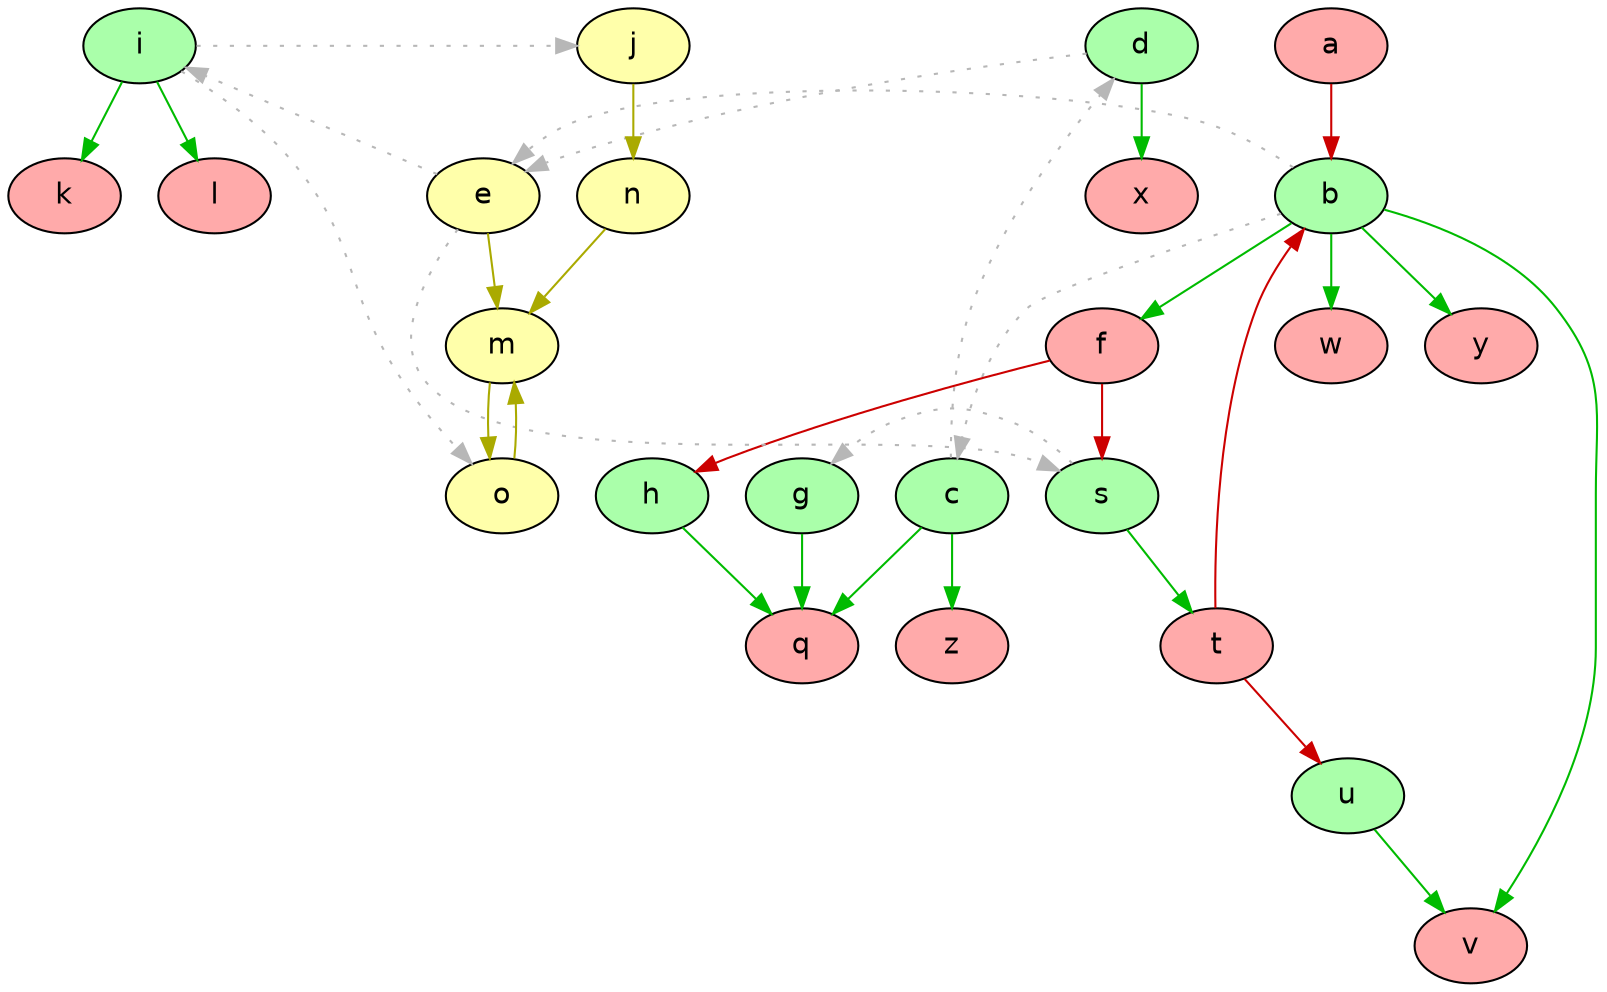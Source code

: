 digraph G {
  rankdir="TB"
  node [shape=oval style=filled fontname=Helvetica fontsize=14]
  node [fillcolor="#AAFFAA" fontcolor="#000000"] b c d s g h i u
  node [fillcolor="#FFAAAA" fontcolor="#000000"] a t f k l q v w x y z
  node [fillcolor="#FFFFAA" fontcolor="#000000"] e j m o n
  edge [dir=forward color="#CC0000" style="solid"]
        "a" -> "b" 
        "t" -> "b" 
        "f" -> "h" 
        "f" -> "s" 
        "t" -> "u" 
  edge [dir=forward color="#00BB00" style="solid"]
        "b" -> "f" 
        "i" -> "k" 
        "i" -> "l" 
        "g" -> "q" 
        "h" -> "q" 
        "c" -> "q" 
        "s" -> "t" 
        "b" -> "v" 
        "u" -> "v" 
        "b" -> "w" 
        "d" -> "x" 
        "b" -> "y" 
        "c" -> "z" 
  edge [dir=forward color="#AAAA00" style="solid"]
        "e" -> "m" 
        "o" -> "m" 
        "n" -> "m" 
        "j" -> "n" 
        "m" -> "o" 
  edge [dir=forward color="#b7b7b7" style="dotted" constraint=false]
        "b" -> "c" 
        "c" -> "d" 
        "b" -> "e" 
        "d" -> "e" 
        "s" -> "g" 
        "e" -> "i" 
        "i" -> "j" 
        "i" -> "o" 
        "e" -> "s" 

}